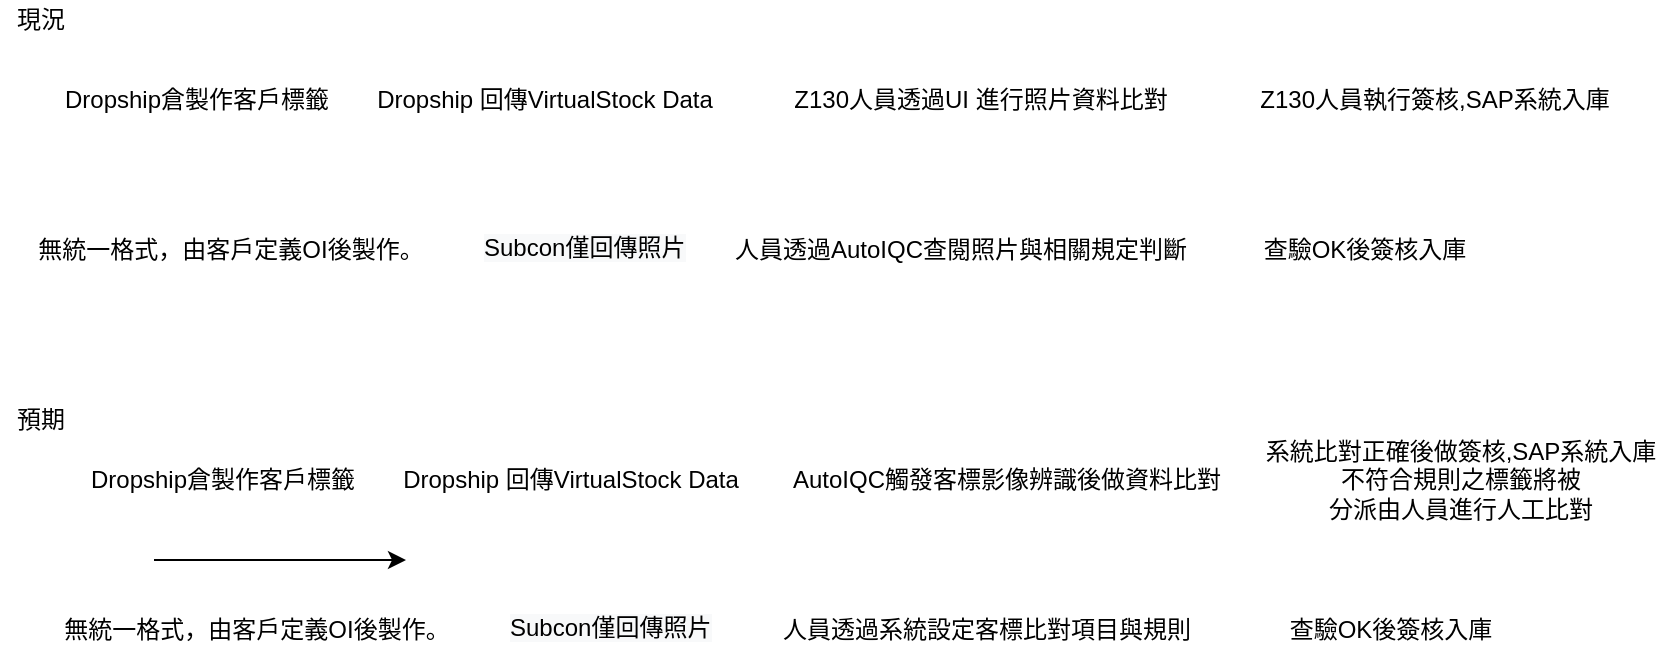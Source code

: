 <mxfile version="13.3.9" type="github">
  <diagram id="yvwHO2g_TIc-FONe8otb" name="Page-1">
    <mxGraphModel dx="1422" dy="762" grid="1" gridSize="10" guides="1" tooltips="1" connect="1" arrows="1" fold="1" page="1" pageScale="1" pageWidth="827" pageHeight="1169" math="0" shadow="0">
      <root>
        <mxCell id="0" />
        <mxCell id="1" parent="0" />
        <mxCell id="BXoDsPr0wfIGz1yi1KD3-10" value="Dropship倉製作客戶標籤" style="text;html=1;align=center;verticalAlign=middle;resizable=0;points=[];autosize=1;" vertex="1" parent="1">
          <mxGeometry x="53" y="200" width="150" height="20" as="geometry" />
        </mxCell>
        <mxCell id="BXoDsPr0wfIGz1yi1KD3-12" value="無統一格式，由客戶定義OI後製作。" style="text;html=1;align=center;verticalAlign=middle;resizable=0;points=[];autosize=1;" vertex="1" parent="1">
          <mxGeometry x="40" y="275" width="210" height="20" as="geometry" />
        </mxCell>
        <mxCell id="BXoDsPr0wfIGz1yi1KD3-14" value="現況&lt;br&gt;" style="text;html=1;align=center;verticalAlign=middle;resizable=0;points=[];autosize=1;" vertex="1" parent="1">
          <mxGeometry x="30" y="160" width="40" height="20" as="geometry" />
        </mxCell>
        <mxCell id="BXoDsPr0wfIGz1yi1KD3-17" value="&lt;span style=&quot;color: rgb(0, 0, 0); font-family: helvetica; font-size: 12px; font-style: normal; font-weight: 400; letter-spacing: normal; text-align: center; text-indent: 0px; text-transform: none; word-spacing: 0px; background-color: rgb(248, 249, 250); display: inline; float: none;&quot;&gt;Subcon僅回傳照片&lt;/span&gt;" style="text;whiteSpace=wrap;html=1;" vertex="1" parent="1">
          <mxGeometry x="270" y="270" width="130" height="30" as="geometry" />
        </mxCell>
        <mxCell id="BXoDsPr0wfIGz1yi1KD3-18" value="預期" style="text;html=1;align=center;verticalAlign=middle;resizable=0;points=[];autosize=1;" vertex="1" parent="1">
          <mxGeometry x="30" y="360" width="40" height="20" as="geometry" />
        </mxCell>
        <mxCell id="BXoDsPr0wfIGz1yi1KD3-19" value="人員透過AutoIQC查閱照片與相關規定判斷" style="text;html=1;align=center;verticalAlign=middle;resizable=0;points=[];autosize=1;" vertex="1" parent="1">
          <mxGeometry x="390" y="275" width="240" height="20" as="geometry" />
        </mxCell>
        <mxCell id="BXoDsPr0wfIGz1yi1KD3-20" value="查驗OK後簽核入庫" style="text;html=1;align=center;verticalAlign=middle;resizable=0;points=[];autosize=1;" vertex="1" parent="1">
          <mxGeometry x="652" y="275" width="120" height="20" as="geometry" />
        </mxCell>
        <mxCell id="BXoDsPr0wfIGz1yi1KD3-21" value="Dropship 回傳VirtualStock Data" style="text;html=1;align=center;verticalAlign=middle;resizable=0;points=[];autosize=1;" vertex="1" parent="1">
          <mxGeometry x="212" y="200" width="180" height="20" as="geometry" />
        </mxCell>
        <mxCell id="BXoDsPr0wfIGz1yi1KD3-22" value="Z130人員透過UI 進行照片資料比對" style="text;html=1;align=center;verticalAlign=middle;resizable=0;points=[];autosize=1;" vertex="1" parent="1">
          <mxGeometry x="420" y="200" width="200" height="20" as="geometry" />
        </mxCell>
        <mxCell id="BXoDsPr0wfIGz1yi1KD3-23" value="Z130人員執行簽核,SAP系統入庫" style="text;html=1;align=center;verticalAlign=middle;resizable=0;points=[];autosize=1;" vertex="1" parent="1">
          <mxGeometry x="652" y="200" width="190" height="20" as="geometry" />
        </mxCell>
        <mxCell id="BXoDsPr0wfIGz1yi1KD3-24" value="Dropship倉製作客戶標籤" style="text;html=1;align=center;verticalAlign=middle;resizable=0;points=[];autosize=1;" vertex="1" parent="1">
          <mxGeometry x="66" y="390" width="150" height="20" as="geometry" />
        </mxCell>
        <mxCell id="BXoDsPr0wfIGz1yi1KD3-25" value="無統一格式，由客戶定義OI後製作。" style="text;html=1;align=center;verticalAlign=middle;resizable=0;points=[];autosize=1;" vertex="1" parent="1">
          <mxGeometry x="53" y="465" width="210" height="20" as="geometry" />
        </mxCell>
        <mxCell id="BXoDsPr0wfIGz1yi1KD3-26" value="" style="endArrow=classic;html=1;" edge="1" parent="1">
          <mxGeometry width="50" height="50" relative="1" as="geometry">
            <mxPoint x="107" y="440" as="sourcePoint" />
            <mxPoint x="233" y="440" as="targetPoint" />
          </mxGeometry>
        </mxCell>
        <mxCell id="BXoDsPr0wfIGz1yi1KD3-27" value="&lt;span style=&quot;color: rgb(0, 0, 0); font-family: helvetica; font-size: 12px; font-style: normal; font-weight: 400; letter-spacing: normal; text-align: center; text-indent: 0px; text-transform: none; word-spacing: 0px; background-color: rgb(248, 249, 250); display: inline; float: none;&quot;&gt;Subcon僅回傳照片&lt;/span&gt;" style="text;whiteSpace=wrap;html=1;" vertex="1" parent="1">
          <mxGeometry x="283" y="460" width="130" height="30" as="geometry" />
        </mxCell>
        <mxCell id="BXoDsPr0wfIGz1yi1KD3-28" value="人員透過系統設定客標比對項目與規則" style="text;html=1;align=center;verticalAlign=middle;resizable=0;points=[];autosize=1;" vertex="1" parent="1">
          <mxGeometry x="413" y="465" width="220" height="20" as="geometry" />
        </mxCell>
        <mxCell id="BXoDsPr0wfIGz1yi1KD3-29" value="查驗OK後簽核入庫" style="text;html=1;align=center;verticalAlign=middle;resizable=0;points=[];autosize=1;" vertex="1" parent="1">
          <mxGeometry x="665" y="465" width="120" height="20" as="geometry" />
        </mxCell>
        <mxCell id="BXoDsPr0wfIGz1yi1KD3-30" value="Dropship 回傳VirtualStock Data" style="text;html=1;align=center;verticalAlign=middle;resizable=0;points=[];autosize=1;" vertex="1" parent="1">
          <mxGeometry x="225" y="390" width="180" height="20" as="geometry" />
        </mxCell>
        <mxCell id="BXoDsPr0wfIGz1yi1KD3-31" value="AutoIQC觸發客標影像辨識後做資料比對" style="text;html=1;align=center;verticalAlign=middle;resizable=0;points=[];autosize=1;" vertex="1" parent="1">
          <mxGeometry x="418" y="390" width="230" height="20" as="geometry" />
        </mxCell>
        <mxCell id="BXoDsPr0wfIGz1yi1KD3-32" value="系統比對正確後做簽核,SAP系統入庫&lt;br&gt;不符合規則之標籤將被&lt;br&gt;分派由人員進行人工比對" style="text;html=1;align=center;verticalAlign=middle;resizable=0;points=[];autosize=1;" vertex="1" parent="1">
          <mxGeometry x="655" y="375" width="210" height="50" as="geometry" />
        </mxCell>
      </root>
    </mxGraphModel>
  </diagram>
</mxfile>

